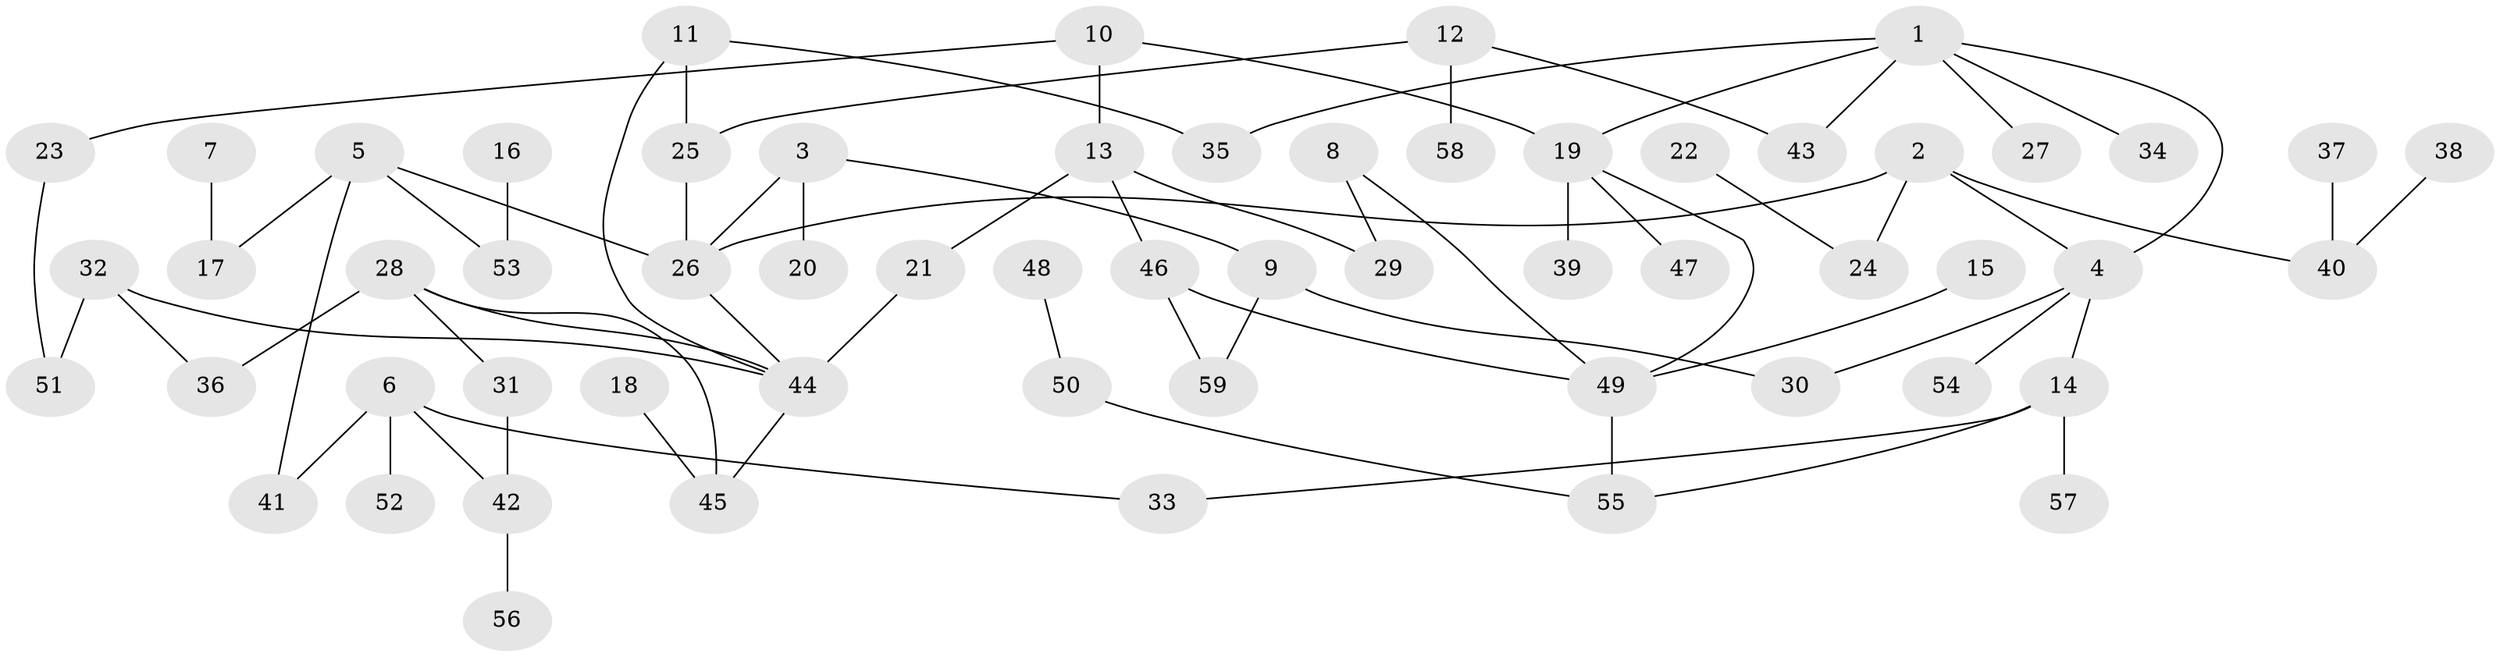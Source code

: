 // original degree distribution, {4: 0.08547008547008547, 6: 0.02564102564102564, 5: 0.03418803418803419, 7: 0.008547008547008548, 3: 0.18803418803418803, 1: 0.36752136752136755, 2: 0.2905982905982906}
// Generated by graph-tools (version 1.1) at 2025/01/03/09/25 03:01:01]
// undirected, 59 vertices, 72 edges
graph export_dot {
graph [start="1"]
  node [color=gray90,style=filled];
  1;
  2;
  3;
  4;
  5;
  6;
  7;
  8;
  9;
  10;
  11;
  12;
  13;
  14;
  15;
  16;
  17;
  18;
  19;
  20;
  21;
  22;
  23;
  24;
  25;
  26;
  27;
  28;
  29;
  30;
  31;
  32;
  33;
  34;
  35;
  36;
  37;
  38;
  39;
  40;
  41;
  42;
  43;
  44;
  45;
  46;
  47;
  48;
  49;
  50;
  51;
  52;
  53;
  54;
  55;
  56;
  57;
  58;
  59;
  1 -- 4 [weight=1.0];
  1 -- 19 [weight=1.0];
  1 -- 27 [weight=1.0];
  1 -- 34 [weight=1.0];
  1 -- 35 [weight=1.0];
  1 -- 43 [weight=1.0];
  2 -- 4 [weight=1.0];
  2 -- 24 [weight=2.0];
  2 -- 26 [weight=1.0];
  2 -- 40 [weight=1.0];
  3 -- 9 [weight=1.0];
  3 -- 20 [weight=1.0];
  3 -- 26 [weight=1.0];
  4 -- 14 [weight=1.0];
  4 -- 30 [weight=1.0];
  4 -- 54 [weight=1.0];
  5 -- 17 [weight=1.0];
  5 -- 26 [weight=1.0];
  5 -- 41 [weight=1.0];
  5 -- 53 [weight=1.0];
  6 -- 33 [weight=1.0];
  6 -- 41 [weight=1.0];
  6 -- 42 [weight=1.0];
  6 -- 52 [weight=1.0];
  7 -- 17 [weight=1.0];
  8 -- 29 [weight=1.0];
  8 -- 49 [weight=1.0];
  9 -- 30 [weight=1.0];
  9 -- 59 [weight=1.0];
  10 -- 13 [weight=1.0];
  10 -- 19 [weight=1.0];
  10 -- 23 [weight=1.0];
  11 -- 25 [weight=1.0];
  11 -- 35 [weight=1.0];
  11 -- 44 [weight=1.0];
  12 -- 25 [weight=1.0];
  12 -- 43 [weight=1.0];
  12 -- 58 [weight=1.0];
  13 -- 21 [weight=1.0];
  13 -- 29 [weight=1.0];
  13 -- 46 [weight=1.0];
  14 -- 33 [weight=1.0];
  14 -- 55 [weight=1.0];
  14 -- 57 [weight=1.0];
  15 -- 49 [weight=1.0];
  16 -- 53 [weight=1.0];
  18 -- 45 [weight=1.0];
  19 -- 39 [weight=1.0];
  19 -- 47 [weight=1.0];
  19 -- 49 [weight=1.0];
  21 -- 44 [weight=1.0];
  22 -- 24 [weight=1.0];
  23 -- 51 [weight=1.0];
  25 -- 26 [weight=1.0];
  26 -- 44 [weight=1.0];
  28 -- 31 [weight=1.0];
  28 -- 36 [weight=1.0];
  28 -- 44 [weight=1.0];
  28 -- 45 [weight=1.0];
  31 -- 42 [weight=1.0];
  32 -- 36 [weight=1.0];
  32 -- 44 [weight=1.0];
  32 -- 51 [weight=1.0];
  37 -- 40 [weight=1.0];
  38 -- 40 [weight=1.0];
  42 -- 56 [weight=1.0];
  44 -- 45 [weight=1.0];
  46 -- 49 [weight=1.0];
  46 -- 59 [weight=1.0];
  48 -- 50 [weight=1.0];
  49 -- 55 [weight=1.0];
  50 -- 55 [weight=1.0];
}

